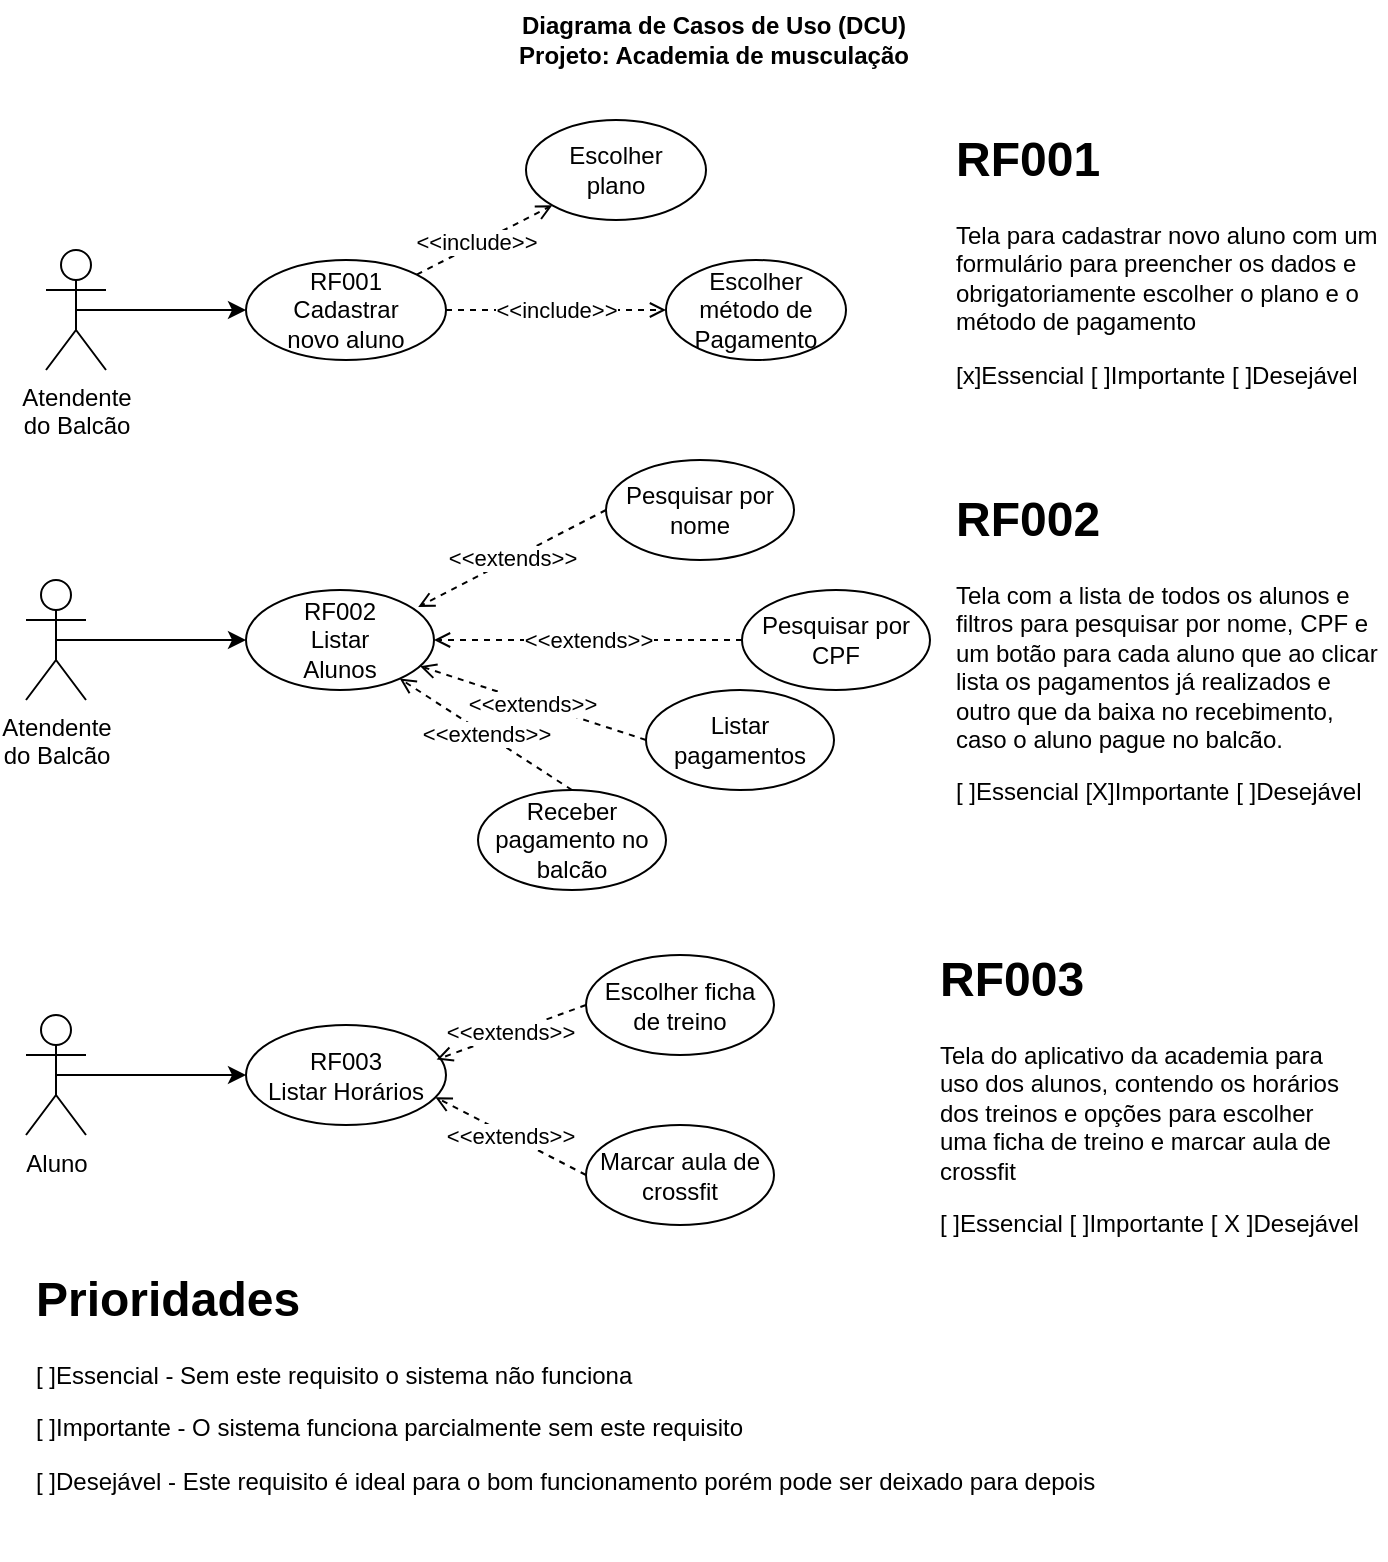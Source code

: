 <mxfile version="23.1.6" type="device">
  <diagram name="Página-1" id="wzg1IF-uVzmaEQw7t-6t">
    <mxGraphModel dx="1195" dy="650" grid="1" gridSize="10" guides="1" tooltips="1" connect="1" arrows="1" fold="1" page="1" pageScale="1" pageWidth="827" pageHeight="1169" math="0" shadow="0">
      <root>
        <mxCell id="0" />
        <mxCell id="1" parent="0" />
        <mxCell id="L8ygGSnq5hUQH0ZT-dF1-1" value="Diagrama de Casos de Uso (DCU)&lt;div&gt;Projeto: Academia de musculação&lt;/div&gt;" style="text;html=1;align=center;verticalAlign=middle;whiteSpace=wrap;rounded=0;fontStyle=1" vertex="1" parent="1">
          <mxGeometry x="306" y="30" width="216" height="40" as="geometry" />
        </mxCell>
        <mxCell id="L8ygGSnq5hUQH0ZT-dF1-15" style="rounded=0;orthogonalLoop=1;jettySize=auto;html=1;exitX=0.5;exitY=0.5;exitDx=0;exitDy=0;exitPerimeter=0;entryX=0;entryY=0.5;entryDx=0;entryDy=0;" edge="1" parent="1" source="L8ygGSnq5hUQH0ZT-dF1-2" target="L8ygGSnq5hUQH0ZT-dF1-3">
          <mxGeometry relative="1" as="geometry" />
        </mxCell>
        <mxCell id="L8ygGSnq5hUQH0ZT-dF1-2" value="Atendente&lt;br&gt;do Balcão" style="shape=umlActor;verticalLabelPosition=bottom;verticalAlign=top;html=1;outlineConnect=0;" vertex="1" parent="1">
          <mxGeometry x="80" y="155" width="30" height="60" as="geometry" />
        </mxCell>
        <mxCell id="L8ygGSnq5hUQH0ZT-dF1-6" style="rounded=0;orthogonalLoop=1;jettySize=auto;html=1;exitX=1;exitY=0;exitDx=0;exitDy=0;entryX=0;entryY=1;entryDx=0;entryDy=0;endArrow=open;endFill=0;dashed=1;" edge="1" parent="1" source="L8ygGSnq5hUQH0ZT-dF1-3" target="L8ygGSnq5hUQH0ZT-dF1-4">
          <mxGeometry relative="1" as="geometry" />
        </mxCell>
        <mxCell id="L8ygGSnq5hUQH0ZT-dF1-28" value="&amp;lt;&amp;lt;include&amp;gt;&amp;gt;" style="edgeLabel;html=1;align=center;verticalAlign=middle;resizable=0;points=[];" vertex="1" connectable="0" parent="L8ygGSnq5hUQH0ZT-dF1-6">
          <mxGeometry x="-0.116" y="2" relative="1" as="geometry">
            <mxPoint as="offset" />
          </mxGeometry>
        </mxCell>
        <mxCell id="L8ygGSnq5hUQH0ZT-dF1-4" value="Escolher&lt;br&gt;plano" style="ellipse;whiteSpace=wrap;html=1;" vertex="1" parent="1">
          <mxGeometry x="320" y="90" width="90" height="50" as="geometry" />
        </mxCell>
        <mxCell id="L8ygGSnq5hUQH0ZT-dF1-7" value="Escolher método de Pagamento" style="ellipse;whiteSpace=wrap;html=1;" vertex="1" parent="1">
          <mxGeometry x="390" y="160" width="90" height="50" as="geometry" />
        </mxCell>
        <mxCell id="L8ygGSnq5hUQH0ZT-dF1-10" value="RF002&lt;br&gt;Listar&lt;br&gt;Alunos" style="ellipse;whiteSpace=wrap;html=1;" vertex="1" parent="1">
          <mxGeometry x="180" y="325" width="94" height="50" as="geometry" />
        </mxCell>
        <mxCell id="L8ygGSnq5hUQH0ZT-dF1-11" value="Pesquisar por nome" style="ellipse;whiteSpace=wrap;html=1;" vertex="1" parent="1">
          <mxGeometry x="360" y="260" width="94" height="50" as="geometry" />
        </mxCell>
        <mxCell id="L8ygGSnq5hUQH0ZT-dF1-12" value="Pesquisar por CPF" style="ellipse;whiteSpace=wrap;html=1;" vertex="1" parent="1">
          <mxGeometry x="428" y="325" width="94" height="50" as="geometry" />
        </mxCell>
        <mxCell id="L8ygGSnq5hUQH0ZT-dF1-13" value="Listar pagamentos" style="ellipse;whiteSpace=wrap;html=1;" vertex="1" parent="1">
          <mxGeometry x="380" y="375" width="94" height="50" as="geometry" />
        </mxCell>
        <mxCell id="L8ygGSnq5hUQH0ZT-dF1-16" style="edgeStyle=orthogonalEdgeStyle;rounded=0;orthogonalLoop=1;jettySize=auto;html=1;exitX=0.5;exitY=0.5;exitDx=0;exitDy=0;exitPerimeter=0;entryX=0;entryY=0.5;entryDx=0;entryDy=0;" edge="1" parent="1" source="L8ygGSnq5hUQH0ZT-dF1-14" target="L8ygGSnq5hUQH0ZT-dF1-10">
          <mxGeometry relative="1" as="geometry" />
        </mxCell>
        <mxCell id="L8ygGSnq5hUQH0ZT-dF1-14" value="Atendente&lt;br&gt;do Balcão" style="shape=umlActor;verticalLabelPosition=bottom;verticalAlign=top;html=1;outlineConnect=0;" vertex="1" parent="1">
          <mxGeometry x="70" y="320" width="30" height="60" as="geometry" />
        </mxCell>
        <mxCell id="L8ygGSnq5hUQH0ZT-dF1-17" value="Aluno" style="shape=umlActor;verticalLabelPosition=bottom;verticalAlign=top;html=1;outlineConnect=0;" vertex="1" parent="1">
          <mxGeometry x="70" y="537.5" width="30" height="60" as="geometry" />
        </mxCell>
        <mxCell id="L8ygGSnq5hUQH0ZT-dF1-18" value="RF003&lt;br&gt;Listar Horários" style="ellipse;whiteSpace=wrap;html=1;" vertex="1" parent="1">
          <mxGeometry x="180" y="542.5" width="100" height="50" as="geometry" />
        </mxCell>
        <mxCell id="L8ygGSnq5hUQH0ZT-dF1-19" value="Escolher ficha de treino" style="ellipse;whiteSpace=wrap;html=1;" vertex="1" parent="1">
          <mxGeometry x="350" y="507.5" width="94" height="50" as="geometry" />
        </mxCell>
        <mxCell id="L8ygGSnq5hUQH0ZT-dF1-20" value="Marcar aula de crossfit" style="ellipse;whiteSpace=wrap;html=1;" vertex="1" parent="1">
          <mxGeometry x="350" y="592.5" width="94" height="50" as="geometry" />
        </mxCell>
        <mxCell id="L8ygGSnq5hUQH0ZT-dF1-26" value="&amp;lt;&amp;lt;extends&amp;gt;&amp;gt;" style="rounded=0;orthogonalLoop=1;jettySize=auto;html=1;endArrow=open;endFill=0;dashed=1;entryX=0.953;entryY=0.346;entryDx=0;entryDy=0;exitX=0;exitY=0.5;exitDx=0;exitDy=0;entryPerimeter=0;" edge="1" parent="1" source="L8ygGSnq5hUQH0ZT-dF1-19" target="L8ygGSnq5hUQH0ZT-dF1-18">
          <mxGeometry relative="1" as="geometry">
            <mxPoint x="300" y="517.5" as="sourcePoint" />
            <mxPoint x="350" y="612.5" as="targetPoint" />
          </mxGeometry>
        </mxCell>
        <mxCell id="L8ygGSnq5hUQH0ZT-dF1-27" value="&amp;lt;&amp;lt;extends&amp;gt;&amp;gt;" style="rounded=0;orthogonalLoop=1;jettySize=auto;html=1;endArrow=open;endFill=0;dashed=1;exitX=0;exitY=0.5;exitDx=0;exitDy=0;entryX=0.947;entryY=0.723;entryDx=0;entryDy=0;entryPerimeter=0;" edge="1" parent="1" source="L8ygGSnq5hUQH0ZT-dF1-20" target="L8ygGSnq5hUQH0ZT-dF1-18">
          <mxGeometry relative="1" as="geometry">
            <mxPoint x="280" y="572.5" as="sourcePoint" />
            <mxPoint x="274" y="617.5" as="targetPoint" />
          </mxGeometry>
        </mxCell>
        <mxCell id="L8ygGSnq5hUQH0ZT-dF1-30" value="&amp;lt;&amp;lt;include&amp;gt;&amp;gt;" style="rounded=0;orthogonalLoop=1;jettySize=auto;html=1;exitX=1;exitY=0.5;exitDx=0;exitDy=0;entryX=0;entryY=0.5;entryDx=0;entryDy=0;endArrow=open;endFill=0;dashed=1;" edge="1" parent="1" source="L8ygGSnq5hUQH0ZT-dF1-3" target="L8ygGSnq5hUQH0ZT-dF1-7">
          <mxGeometry relative="1" as="geometry">
            <mxPoint x="274" y="189" as="sourcePoint" />
            <mxPoint x="347" y="155" as="targetPoint" />
          </mxGeometry>
        </mxCell>
        <mxCell id="L8ygGSnq5hUQH0ZT-dF1-32" style="edgeStyle=orthogonalEdgeStyle;rounded=0;orthogonalLoop=1;jettySize=auto;html=1;exitX=0.5;exitY=0.5;exitDx=0;exitDy=0;exitPerimeter=0;entryX=0;entryY=0.5;entryDx=0;entryDy=0;" edge="1" parent="1">
          <mxGeometry relative="1" as="geometry">
            <mxPoint x="85" y="567.5" as="sourcePoint" />
            <mxPoint x="180" y="567.5" as="targetPoint" />
          </mxGeometry>
        </mxCell>
        <mxCell id="L8ygGSnq5hUQH0ZT-dF1-33" value="&amp;lt;&amp;lt;extends&amp;gt;&amp;gt;" style="rounded=0;orthogonalLoop=1;jettySize=auto;html=1;endArrow=open;endFill=0;dashed=1;entryX=0.916;entryY=0.169;entryDx=0;entryDy=0;exitX=0;exitY=0.5;exitDx=0;exitDy=0;entryPerimeter=0;" edge="1" parent="1" source="L8ygGSnq5hUQH0ZT-dF1-11" target="L8ygGSnq5hUQH0ZT-dF1-10">
          <mxGeometry relative="1" as="geometry">
            <mxPoint x="350" y="312.5" as="sourcePoint" />
            <mxPoint x="270" y="339.5" as="targetPoint" />
          </mxGeometry>
        </mxCell>
        <mxCell id="L8ygGSnq5hUQH0ZT-dF1-34" value="&amp;lt;&amp;lt;extends&amp;gt;&amp;gt;" style="rounded=0;orthogonalLoop=1;jettySize=auto;html=1;endArrow=open;endFill=0;dashed=1;exitX=0;exitY=0.5;exitDx=0;exitDy=0;" edge="1" parent="1" source="L8ygGSnq5hUQH0ZT-dF1-13" target="L8ygGSnq5hUQH0ZT-dF1-10">
          <mxGeometry relative="1" as="geometry">
            <mxPoint x="350" y="387.5" as="sourcePoint" />
            <mxPoint x="269" y="358.5" as="targetPoint" />
          </mxGeometry>
        </mxCell>
        <mxCell id="L8ygGSnq5hUQH0ZT-dF1-35" value="&amp;lt;&amp;lt;extends&amp;gt;&amp;gt;" style="rounded=0;orthogonalLoop=1;jettySize=auto;html=1;endArrow=open;endFill=0;dashed=1;entryX=1;entryY=0.5;entryDx=0;entryDy=0;exitX=0;exitY=0.5;exitDx=0;exitDy=0;" edge="1" parent="1" source="L8ygGSnq5hUQH0ZT-dF1-12" target="L8ygGSnq5hUQH0ZT-dF1-10">
          <mxGeometry relative="1" as="geometry">
            <mxPoint x="370" y="295" as="sourcePoint" />
            <mxPoint x="280" y="349.5" as="targetPoint" />
          </mxGeometry>
        </mxCell>
        <mxCell id="L8ygGSnq5hUQH0ZT-dF1-36" value="&lt;h1&gt;RF001&lt;/h1&gt;&lt;p&gt;Tela para cadastrar novo aluno com um formulário para preencher os dados e obrigatoriamente escolher o plano e o método de pagamento&lt;/p&gt;&lt;p&gt;[x]Essencial [ ]Importante [ ]Desejável&lt;/p&gt;" style="text;html=1;spacing=5;spacingTop=-20;whiteSpace=wrap;overflow=hidden;rounded=0;" vertex="1" parent="1">
          <mxGeometry x="530" y="90" width="220" height="150" as="geometry" />
        </mxCell>
        <mxCell id="L8ygGSnq5hUQH0ZT-dF1-37" value="" style="rounded=0;orthogonalLoop=1;jettySize=auto;html=1;exitX=1;exitY=0;exitDx=0;exitDy=0;entryX=0;entryY=0.5;entryDx=0;entryDy=0;endArrow=open;endFill=0;dashed=1;" edge="1" parent="1" target="L8ygGSnq5hUQH0ZT-dF1-3">
          <mxGeometry relative="1" as="geometry">
            <mxPoint x="274" y="189" as="sourcePoint" />
            <mxPoint x="380" y="185" as="targetPoint" />
          </mxGeometry>
        </mxCell>
        <mxCell id="L8ygGSnq5hUQH0ZT-dF1-38" value="&amp;lt;&amp;lt;include&amp;gt;&amp;gt;" style="edgeLabel;html=1;align=center;verticalAlign=middle;resizable=0;points=[];" vertex="1" connectable="0" parent="L8ygGSnq5hUQH0ZT-dF1-37">
          <mxGeometry x="-0.116" y="2" relative="1" as="geometry">
            <mxPoint as="offset" />
          </mxGeometry>
        </mxCell>
        <mxCell id="L8ygGSnq5hUQH0ZT-dF1-3" value="RF001&lt;br&gt;Cadastrar&lt;br&gt;novo aluno" style="ellipse;whiteSpace=wrap;html=1;" vertex="1" parent="1">
          <mxGeometry x="180" y="160" width="100" height="50" as="geometry" />
        </mxCell>
        <mxCell id="L8ygGSnq5hUQH0ZT-dF1-39" value="&lt;h1&gt;RF002&lt;/h1&gt;&lt;p&gt;Tela com a lista de todos os alunos e filtros para pesquisar por nome, CPF e um botão para cada aluno que ao clicar lista os pagamentos já realizados e outro que da baixa no recebimento, caso o aluno pague no balcão.&lt;/p&gt;&lt;p&gt;[ ]Essencial [X]Importante [ ]Desejável&lt;/p&gt;" style="text;html=1;spacing=5;spacingTop=-20;whiteSpace=wrap;overflow=hidden;rounded=0;" vertex="1" parent="1">
          <mxGeometry x="530" y="270" width="220" height="180" as="geometry" />
        </mxCell>
        <mxCell id="L8ygGSnq5hUQH0ZT-dF1-40" value="&lt;h1&gt;RF003&lt;/h1&gt;&lt;p&gt;Tela do aplicativo da academia para uso dos alunos, contendo os horários dos treinos e opções para escolher uma ficha de treino e marcar aula de crossfit&lt;/p&gt;&lt;p&gt;[ ]Essencial [ ]Importante [ X ]Desejável&lt;/p&gt;" style="text;html=1;spacing=5;spacingTop=-20;whiteSpace=wrap;overflow=hidden;rounded=0;" vertex="1" parent="1">
          <mxGeometry x="522" y="500" width="220" height="150" as="geometry" />
        </mxCell>
        <mxCell id="L8ygGSnq5hUQH0ZT-dF1-41" value="Receber pagamento no balcão" style="ellipse;whiteSpace=wrap;html=1;" vertex="1" parent="1">
          <mxGeometry x="296" y="425" width="94" height="50" as="geometry" />
        </mxCell>
        <mxCell id="L8ygGSnq5hUQH0ZT-dF1-42" value="&amp;lt;&amp;lt;extends&amp;gt;&amp;gt;" style="rounded=0;orthogonalLoop=1;jettySize=auto;html=1;endArrow=open;endFill=0;dashed=1;exitX=0.5;exitY=0;exitDx=0;exitDy=0;" edge="1" parent="1" source="L8ygGSnq5hUQH0ZT-dF1-41" target="L8ygGSnq5hUQH0ZT-dF1-10">
          <mxGeometry relative="1" as="geometry">
            <mxPoint x="390" y="410" as="sourcePoint" />
            <mxPoint x="277" y="373" as="targetPoint" />
          </mxGeometry>
        </mxCell>
        <mxCell id="L8ygGSnq5hUQH0ZT-dF1-43" value="&lt;h1&gt;Prioridades&lt;/h1&gt;&lt;p&gt;&lt;span style=&quot;background-color: initial;&quot;&gt;[ ]Essencial - Sem este requisito o sistema não funciona&lt;/span&gt;&lt;/p&gt;&lt;p&gt;&lt;span style=&quot;background-color: initial;&quot;&gt;[ ]Importante - O sistema funciona parcialmente sem este requisito&lt;/span&gt;&lt;/p&gt;&lt;p&gt;&lt;span style=&quot;background-color: initial;&quot;&gt;[ ]Desejável - Este requisito é ideal para o bom funcionamento porém pode ser deixado para depois&lt;/span&gt;&lt;br&gt;&lt;/p&gt;" style="text;html=1;spacing=5;spacingTop=-20;whiteSpace=wrap;overflow=hidden;rounded=0;" vertex="1" parent="1">
          <mxGeometry x="70" y="660" width="580" height="150" as="geometry" />
        </mxCell>
      </root>
    </mxGraphModel>
  </diagram>
</mxfile>
